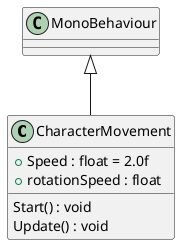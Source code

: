 @startuml
class CharacterMovement {
    + Speed : float = 2.0f
    + rotationSpeed : float
    Start() : void
    Update() : void
}
MonoBehaviour <|-- CharacterMovement
@enduml
